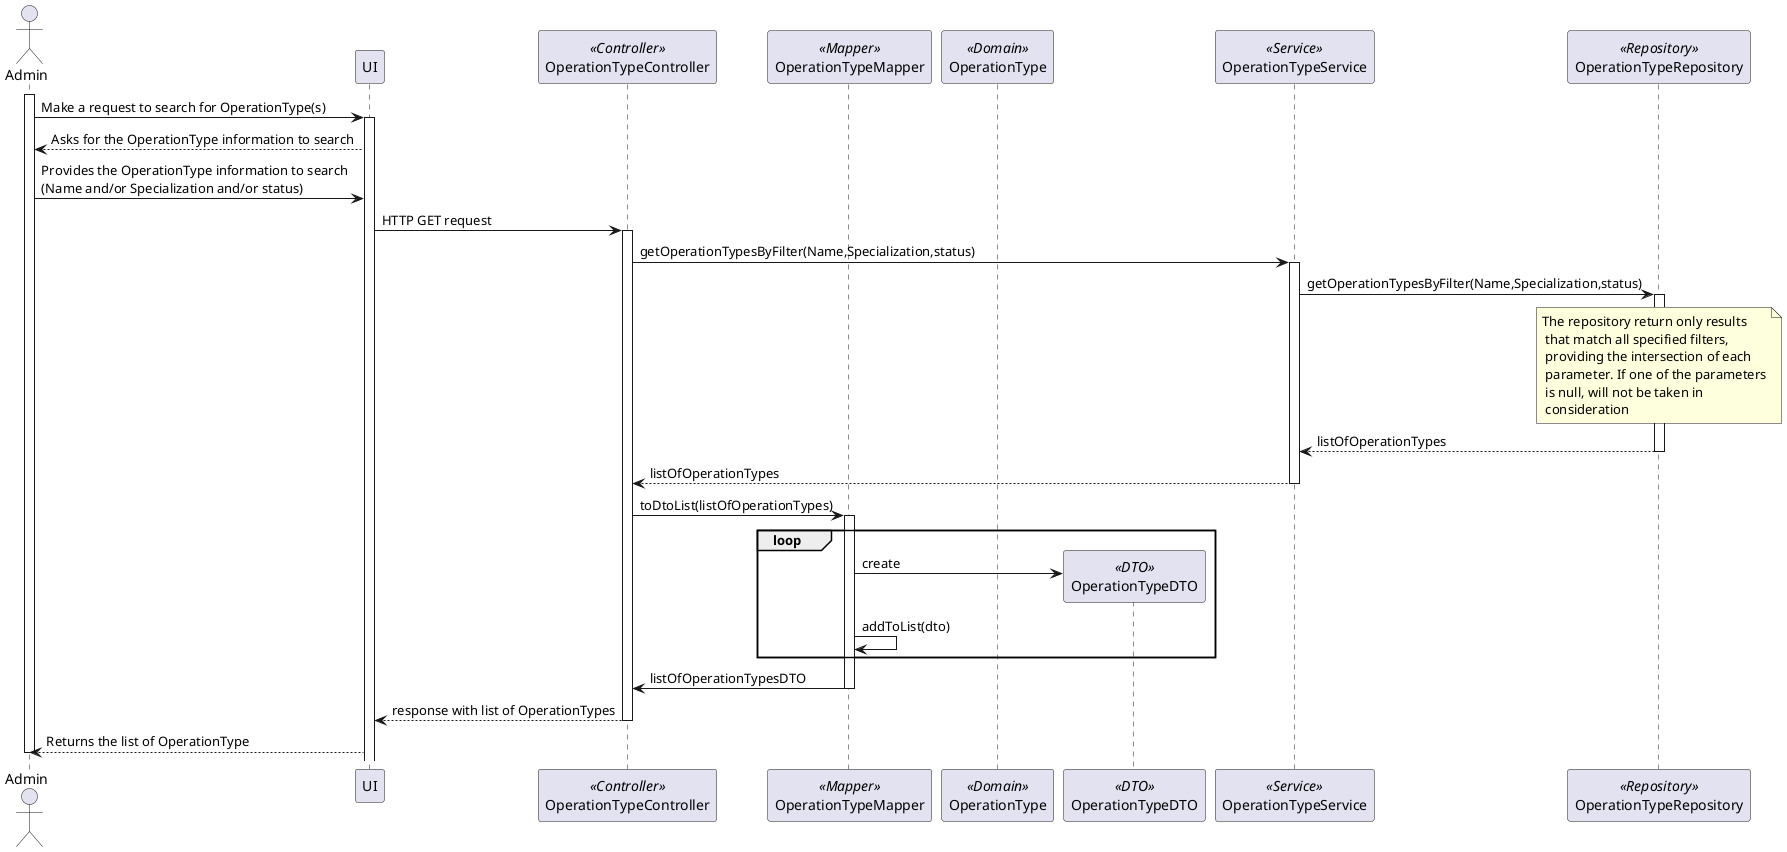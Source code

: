 @startuml Process_View
actor Admin 
participant UI  as UI
participant OperationTypeController as ctrl <<Controller>>
participant OperationTypeMapper as mapper <<Mapper>>
participant OperationType as domain <<Domain>>
participant OperationTypeDTO as dto <<DTO>>
participant OperationTypeService as service <<Service>>
participant OperationTypeRepository as repository <<Repository>>

activate Admin

Admin -> UI: Make a request to search for OperationType(s)
activate UI
UI --> Admin : Asks for the OperationType information to search
Admin -> UI: Provides the OperationType information to search\n(Name and/or Specialization and/or status)
UI->ctrl: HTTP GET request
activate ctrl

ctrl-> service: getOperationTypesByFilter(Name,Specialization,status)
activate service
service->repository: getOperationTypesByFilter(Name,Specialization,status)
activate repository

note over repository:  The repository return only results\n that match all specified filters,\n providing the intersection of each\n parameter. If one of the parameters\n is null, will not be taken in\n consideration

repository-->service: listOfOperationTypes
deactivate repository

service-->ctrl: listOfOperationTypes
deactivate service
ctrl->mapper:toDtoList(listOfOperationTypes)
activate mapper
loop 
mapper->dto**:create
mapper->mapper:addToList(dto)
end loop
mapper->ctrl:listOfOperationTypesDTO
deactivate mapper
UI<-- ctrl: response with list of OperationTypes
deactivate ctrl
UI --> Admin : Returns the list of OperationType 
deactivate Admin

@enduml
```